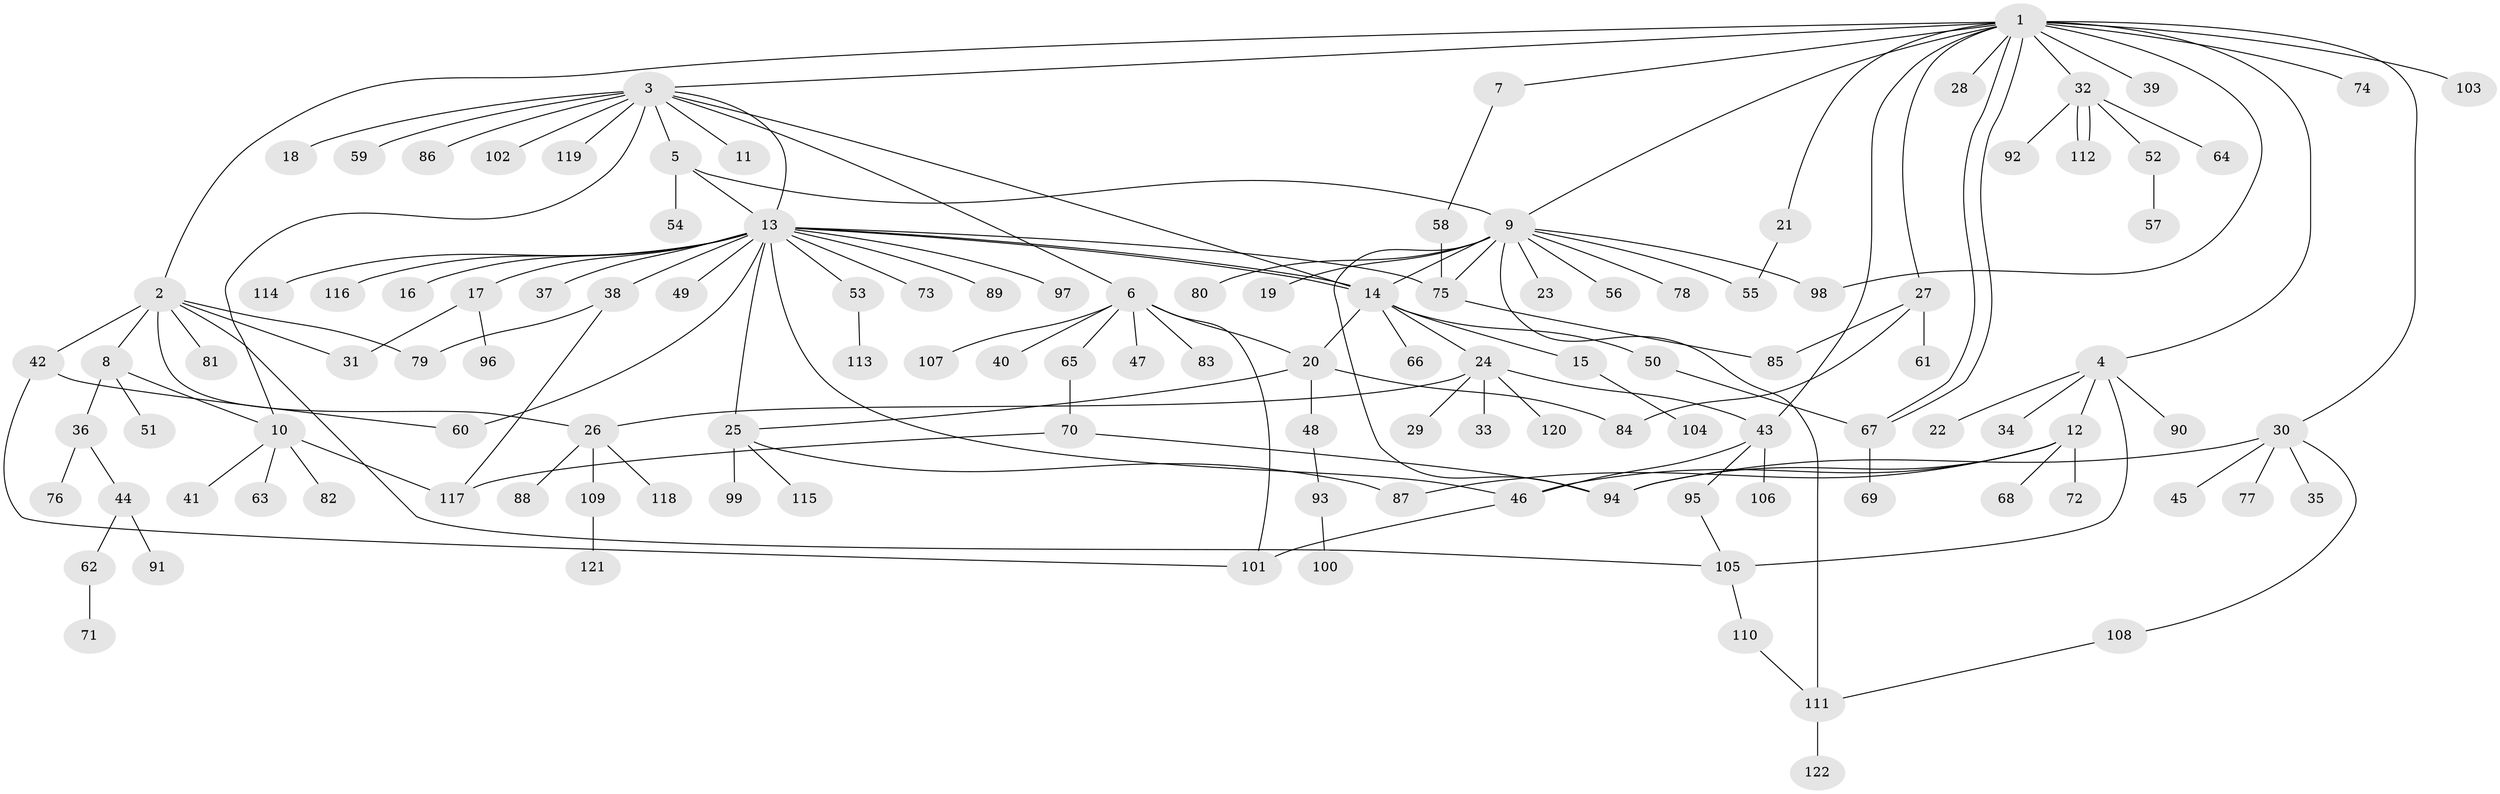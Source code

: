 // coarse degree distribution, {17: 0.01098901098901099, 8: 0.03296703296703297, 11: 0.01098901098901099, 5: 0.06593406593406594, 3: 0.03296703296703297, 7: 0.02197802197802198, 2: 0.14285714285714285, 4: 0.07692307692307693, 15: 0.01098901098901099, 1: 0.5714285714285714, 6: 0.01098901098901099, 18: 0.01098901098901099}
// Generated by graph-tools (version 1.1) at 2025/41/03/06/25 10:41:49]
// undirected, 122 vertices, 157 edges
graph export_dot {
graph [start="1"]
  node [color=gray90,style=filled];
  1;
  2;
  3;
  4;
  5;
  6;
  7;
  8;
  9;
  10;
  11;
  12;
  13;
  14;
  15;
  16;
  17;
  18;
  19;
  20;
  21;
  22;
  23;
  24;
  25;
  26;
  27;
  28;
  29;
  30;
  31;
  32;
  33;
  34;
  35;
  36;
  37;
  38;
  39;
  40;
  41;
  42;
  43;
  44;
  45;
  46;
  47;
  48;
  49;
  50;
  51;
  52;
  53;
  54;
  55;
  56;
  57;
  58;
  59;
  60;
  61;
  62;
  63;
  64;
  65;
  66;
  67;
  68;
  69;
  70;
  71;
  72;
  73;
  74;
  75;
  76;
  77;
  78;
  79;
  80;
  81;
  82;
  83;
  84;
  85;
  86;
  87;
  88;
  89;
  90;
  91;
  92;
  93;
  94;
  95;
  96;
  97;
  98;
  99;
  100;
  101;
  102;
  103;
  104;
  105;
  106;
  107;
  108;
  109;
  110;
  111;
  112;
  113;
  114;
  115;
  116;
  117;
  118;
  119;
  120;
  121;
  122;
  1 -- 2;
  1 -- 3;
  1 -- 4;
  1 -- 7;
  1 -- 9;
  1 -- 21;
  1 -- 27;
  1 -- 28;
  1 -- 30;
  1 -- 32;
  1 -- 39;
  1 -- 43;
  1 -- 67;
  1 -- 67;
  1 -- 74;
  1 -- 98;
  1 -- 103;
  2 -- 8;
  2 -- 26;
  2 -- 31;
  2 -- 42;
  2 -- 79;
  2 -- 81;
  2 -- 105;
  3 -- 5;
  3 -- 6;
  3 -- 10;
  3 -- 11;
  3 -- 13;
  3 -- 14;
  3 -- 18;
  3 -- 59;
  3 -- 86;
  3 -- 102;
  3 -- 119;
  4 -- 12;
  4 -- 22;
  4 -- 34;
  4 -- 90;
  4 -- 105;
  5 -- 9;
  5 -- 13;
  5 -- 54;
  6 -- 20;
  6 -- 40;
  6 -- 47;
  6 -- 65;
  6 -- 83;
  6 -- 101;
  6 -- 107;
  7 -- 58;
  8 -- 10;
  8 -- 36;
  8 -- 51;
  9 -- 14;
  9 -- 19;
  9 -- 23;
  9 -- 55;
  9 -- 56;
  9 -- 75;
  9 -- 78;
  9 -- 80;
  9 -- 94;
  9 -- 98;
  9 -- 111;
  10 -- 41;
  10 -- 63;
  10 -- 82;
  10 -- 117;
  12 -- 46;
  12 -- 68;
  12 -- 72;
  12 -- 87;
  12 -- 94;
  13 -- 14;
  13 -- 14;
  13 -- 16;
  13 -- 17;
  13 -- 25;
  13 -- 37;
  13 -- 38;
  13 -- 46;
  13 -- 49;
  13 -- 53;
  13 -- 60;
  13 -- 73;
  13 -- 75;
  13 -- 89;
  13 -- 97;
  13 -- 114;
  13 -- 116;
  14 -- 15;
  14 -- 20;
  14 -- 24;
  14 -- 50;
  14 -- 66;
  15 -- 104;
  17 -- 31;
  17 -- 96;
  20 -- 25;
  20 -- 48;
  20 -- 84;
  21 -- 55;
  24 -- 26;
  24 -- 29;
  24 -- 33;
  24 -- 43;
  24 -- 120;
  25 -- 87;
  25 -- 99;
  25 -- 115;
  26 -- 88;
  26 -- 109;
  26 -- 118;
  27 -- 61;
  27 -- 84;
  27 -- 85;
  30 -- 35;
  30 -- 45;
  30 -- 77;
  30 -- 94;
  30 -- 108;
  32 -- 52;
  32 -- 64;
  32 -- 92;
  32 -- 112;
  32 -- 112;
  36 -- 44;
  36 -- 76;
  38 -- 79;
  38 -- 117;
  42 -- 60;
  42 -- 101;
  43 -- 46;
  43 -- 95;
  43 -- 106;
  44 -- 62;
  44 -- 91;
  46 -- 101;
  48 -- 93;
  50 -- 67;
  52 -- 57;
  53 -- 113;
  58 -- 75;
  62 -- 71;
  65 -- 70;
  67 -- 69;
  70 -- 94;
  70 -- 117;
  75 -- 85;
  93 -- 100;
  95 -- 105;
  105 -- 110;
  108 -- 111;
  109 -- 121;
  110 -- 111;
  111 -- 122;
}
